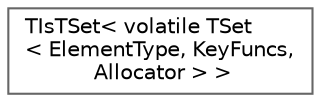 digraph "Graphical Class Hierarchy"
{
 // INTERACTIVE_SVG=YES
 // LATEX_PDF_SIZE
  bgcolor="transparent";
  edge [fontname=Helvetica,fontsize=10,labelfontname=Helvetica,labelfontsize=10];
  node [fontname=Helvetica,fontsize=10,shape=box,height=0.2,width=0.4];
  rankdir="LR";
  Node0 [id="Node000000",label="TIsTSet\< volatile TSet\l\< ElementType, KeyFuncs,\l Allocator \> \>",height=0.2,width=0.4,color="grey40", fillcolor="white", style="filled",URL="$d0/d62/structTIsTSet_3_01volatile_01TSet_3_01ElementType_00_01KeyFuncs_00_01Allocator_01_4_01_4.html",tooltip=" "];
}
